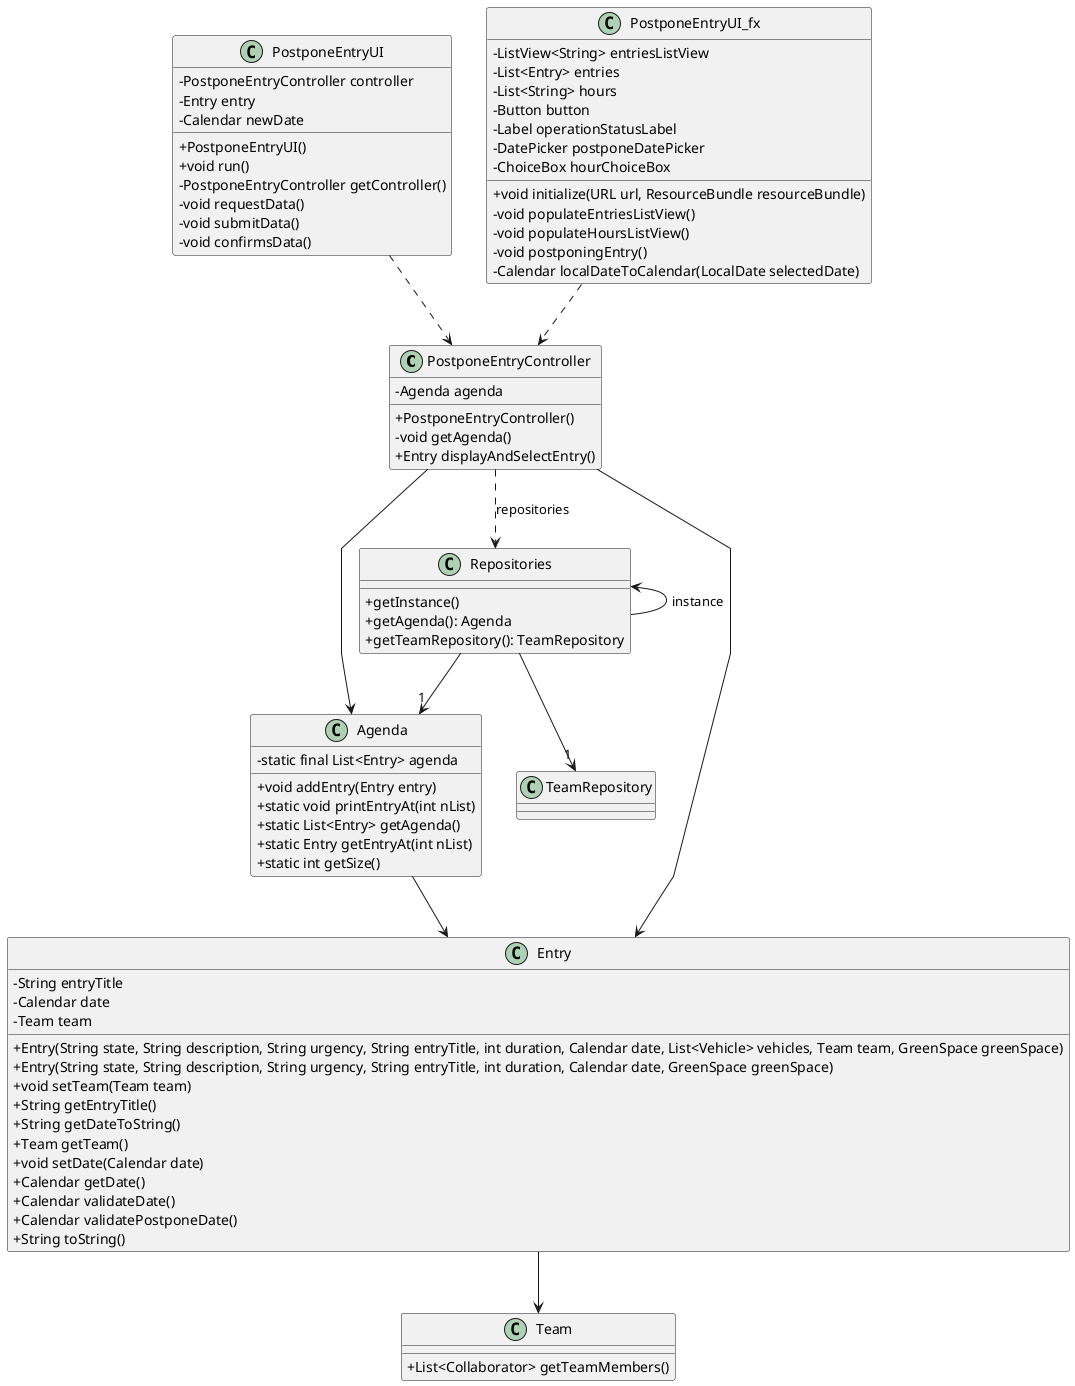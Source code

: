 @startuml
'skinparam monochrome true
skinparam packageStyle rectangle
skinparam shadowing false
skinparam linetype polyline
'skinparam linetype orto
skinparam classAttributeIconSize 0
'left to right direction


PostponeEntryController --> Agenda
PostponeEntryController ..> Repositories : repositories
PostponeEntryController --> Entry
Entry --> Team
PostponeEntryUI ..> PostponeEntryController
Repositories --> "1" Agenda
Repositories --> "1" TeamRepository
Repositories <-- Repositories : instance
PostponeEntryUI_fx ..> PostponeEntryController
Agenda --> Entry

  class PostponeEntryController {
        -Agenda agenda
        +PostponeEntryController()
        -void getAgenda()
        +Entry displayAndSelectEntry()
    }


    class Entry {
        -String entryTitle
        -Calendar date
        -Team team
        +Entry(String state, String description, String urgency, String entryTitle, int duration, Calendar date, List<Vehicle> vehicles, Team team, GreenSpace greenSpace)
        +Entry(String state, String description, String urgency, String entryTitle, int duration, Calendar date, GreenSpace greenSpace)
        +void setTeam(Team team)
        +String getEntryTitle()
        +String getDateToString()
        +Team getTeam()
        +void setDate(Calendar date)
        +Calendar getDate()
        +Calendar validateDate()
        +Calendar validatePostponeDate()
        +String toString()
    }

    class Team {
        +List<Collaborator> getTeamMembers()
    }


    class Agenda {
        -static final List<Entry> agenda
        +void addEntry(Entry entry)
        +static void printEntryAt(int nList)
        +static List<Entry> getAgenda()
        +static Entry getEntryAt(int nList)
        +static int getSize()
    }

    class PostponeEntryUI {
        -PostponeEntryController controller
        -Entry entry
        -Calendar newDate
        +PostponeEntryUI()
        +void run()
        -PostponeEntryController getController()
        -void requestData()
        -void submitData()
        -void confirmsData()
    }

    class PostponeEntryUI_fx {
        -ListView<String> entriesListView
        -List<Entry> entries
        -List<String> hours
        -Button button
        -Label operationStatusLabel
        -DatePicker postponeDatePicker
        -ChoiceBox hourChoiceBox
        +void initialize(URL url, ResourceBundle resourceBundle)
        -void populateEntriesListView()
        -void populateHoursListView()
        -void postponingEntry()
        -Calendar localDateToCalendar(LocalDate selectedDate)
    }

class Repositories{
    +getInstance()
    + getAgenda(): Agenda
    + getTeamRepository(): TeamRepository
    }
@enduml